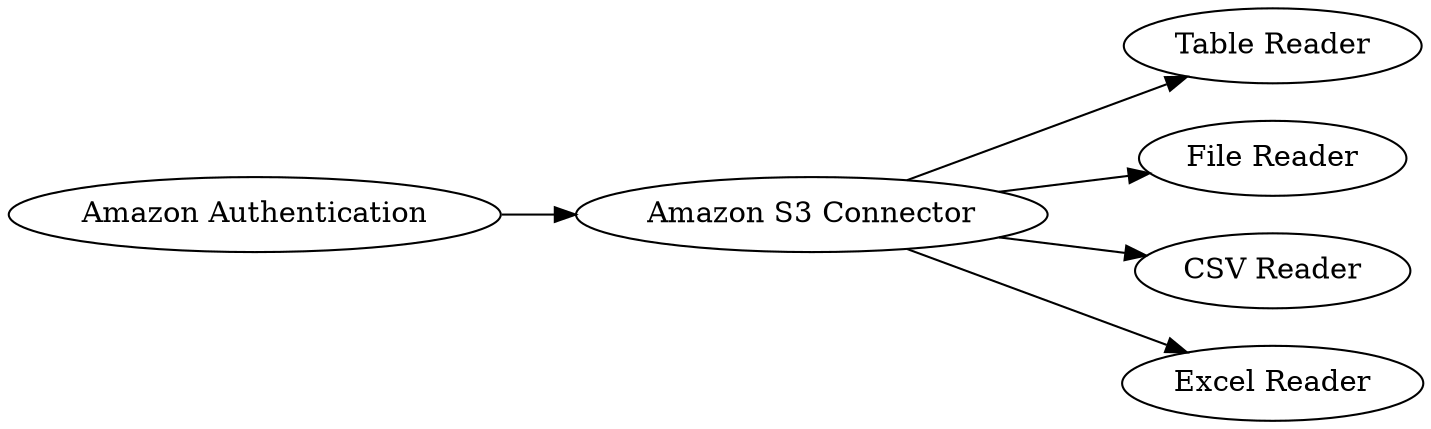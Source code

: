 digraph {
	2 -> 6
	2 -> 3
	2 -> 5
	2 -> 4
	7 -> 2
	5 [label="CSV Reader"]
	7 [label="Amazon Authentication"]
	4 [label="Excel Reader"]
	6 [label="Table Reader"]
	3 [label="File Reader"]
	2 [label="Amazon S3 Connector"]
	rankdir=LR
}

